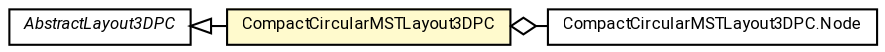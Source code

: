 #!/usr/local/bin/dot
#
# Class diagram 
# Generated by UMLGraph version R5_7_2-60-g0e99a6 (http://www.spinellis.gr/umlgraph/)
#

digraph G {
	graph [fontnames="svg"]
	edge [fontname="Roboto",fontsize=7,labelfontname="Roboto",labelfontsize=7,color="black"];
	node [fontname="Roboto",fontcolor="black",fontsize=8,shape=plaintext,margin=0,width=0,height=0];
	nodesep=0.15;
	ranksep=0.25;
	rankdir=LR;
	// de.lmu.ifi.dbs.elki.visualization.parallel3d.layout.CompactCircularMSTLayout3DPC
	c2742808 [label=<<table title="de.lmu.ifi.dbs.elki.visualization.parallel3d.layout.CompactCircularMSTLayout3DPC" border="0" cellborder="1" cellspacing="0" cellpadding="2" bgcolor="lemonChiffon" href="CompactCircularMSTLayout3DPC.html" target="_parent">
		<tr><td><table border="0" cellspacing="0" cellpadding="1">
		<tr><td align="center" balign="center"> <font face="Roboto">CompactCircularMSTLayout3DPC</font> </td></tr>
		</table></td></tr>
		</table>>, URL="CompactCircularMSTLayout3DPC.html"];
	// de.lmu.ifi.dbs.elki.visualization.parallel3d.layout.CompactCircularMSTLayout3DPC.Node
	c2742809 [label=<<table title="de.lmu.ifi.dbs.elki.visualization.parallel3d.layout.CompactCircularMSTLayout3DPC.Node" border="0" cellborder="1" cellspacing="0" cellpadding="2" href="CompactCircularMSTLayout3DPC.Node.html" target="_parent">
		<tr><td><table border="0" cellspacing="0" cellpadding="1">
		<tr><td align="center" balign="center"> <font face="Roboto">CompactCircularMSTLayout3DPC.Node</font> </td></tr>
		</table></td></tr>
		</table>>, URL="CompactCircularMSTLayout3DPC.Node.html"];
	// de.lmu.ifi.dbs.elki.visualization.parallel3d.layout.AbstractLayout3DPC<N extends de.lmu.ifi.dbs.elki.visualization.parallel3d.layout.Layout.Node>
	c2742811 [label=<<table title="de.lmu.ifi.dbs.elki.visualization.parallel3d.layout.AbstractLayout3DPC" border="0" cellborder="1" cellspacing="0" cellpadding="2" href="AbstractLayout3DPC.html" target="_parent">
		<tr><td><table border="0" cellspacing="0" cellpadding="1">
		<tr><td align="center" balign="center"> <font face="Roboto"><i>AbstractLayout3DPC</i></font> </td></tr>
		</table></td></tr>
		</table>>, URL="AbstractLayout3DPC.html"];
	// de.lmu.ifi.dbs.elki.visualization.parallel3d.layout.CompactCircularMSTLayout3DPC extends de.lmu.ifi.dbs.elki.visualization.parallel3d.layout.AbstractLayout3DPC<N extends de.lmu.ifi.dbs.elki.visualization.parallel3d.layout.Layout.Node>
	c2742811 -> c2742808 [arrowtail=empty,dir=back,weight=10];
	// de.lmu.ifi.dbs.elki.visualization.parallel3d.layout.CompactCircularMSTLayout3DPC has de.lmu.ifi.dbs.elki.visualization.parallel3d.layout.CompactCircularMSTLayout3DPC.Node
	c2742808 -> c2742809 [arrowhead=none,arrowtail=ediamond,dir=back,weight=4];
}

